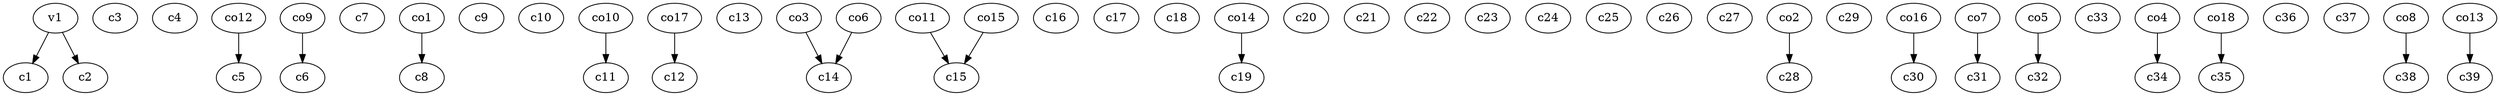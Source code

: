 strict digraph  {
c1;
c2;
c3;
c4;
c5;
c6;
c7;
c8;
c9;
c10;
c11;
c12;
c13;
c14;
c15;
c16;
c17;
c18;
c19;
c20;
c21;
c22;
c23;
c24;
c25;
c26;
c27;
c28;
c29;
c30;
c31;
c32;
c33;
c34;
c35;
c36;
c37;
c38;
c39;
v1;
co1;
co2;
co3;
co4;
co5;
co6;
co7;
co8;
co9;
co10;
co11;
co12;
co13;
co14;
co15;
co16;
co17;
co18;
v1 -> c2  [weight=1];
v1 -> c1  [weight=1];
co1 -> c8  [weight=1];
co2 -> c28  [weight=1];
co3 -> c14  [weight=1];
co4 -> c34  [weight=1];
co5 -> c32  [weight=1];
co6 -> c14  [weight=1];
co7 -> c31  [weight=1];
co8 -> c38  [weight=1];
co9 -> c6  [weight=1];
co10 -> c11  [weight=1];
co11 -> c15  [weight=1];
co12 -> c5  [weight=1];
co13 -> c39  [weight=1];
co14 -> c19  [weight=1];
co15 -> c15  [weight=1];
co16 -> c30  [weight=1];
co17 -> c12  [weight=1];
co18 -> c35  [weight=1];
}
